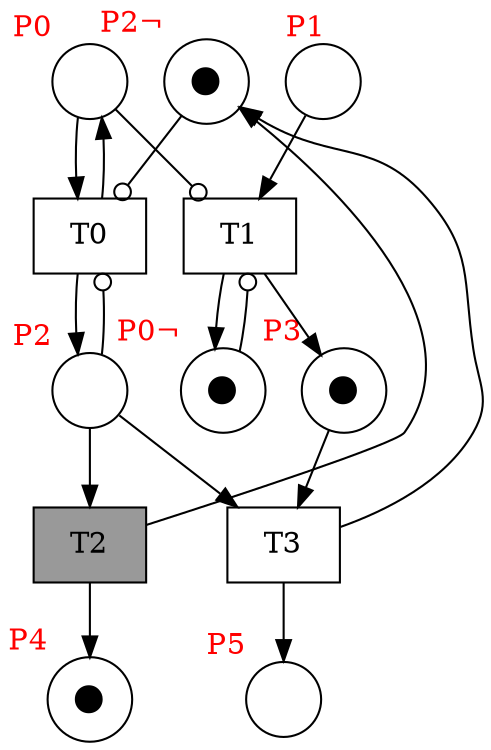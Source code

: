 digraph test {
  p1 -> t1;
  p1 -> t2 [arrowhead=odot];
  p7 -> t2 [arrowhead=odot];
  p2 -> t2;
  p3 -> t3;
  p3 -> t1 [arrowhead=odot];
  p3 -> t4;
  p8 -> t1 [arrowhead=odot,constraint=false];
  t2 -> p7;
  t3 -> p8 [constraint=false];
  t4 -> p8 [constraint=false];
  t1 -> p1;
  t1 -> p3;
  t2 -> p4;
  t3 -> p5;
  t4 -> p6;
  p4 -> t4;
  p1 [label="" xlabel= <<FONT COLOR="red">P0</FONT>> shape=circle ];
  p2 [label="" xlabel= <<FONT COLOR="red">P1</FONT>> shape=circle ];
  p3 [label="" xlabel= <<FONT COLOR="red">P2</FONT>> shape=circle ];
  p4 [label="⬤" xlabel= <<FONT COLOR="red">P3</FONT>> shape=circle ];
  p5 [label="⬤" xlabel= <<FONT COLOR="red">P4</FONT>> shape=circle ];
  p6 [label="" xlabel= <<FONT COLOR="red">P5</FONT>> shape=circle ];
  p7 [label="⬤" xlabel= <<FONT COLOR="red">P0¬</FONT>> shape=circle ];
  p8 [label="⬤" xlabel= <<FONT COLOR="red">P2¬</FONT>> shape=circle ];
  t1 [label="T0" shape=box];
  t2 [label="T1" shape=box];
  t3 [fillcolor=gray60 label="T2" shape=box style=filled];
  t4 [label="T3" shape=box];
}